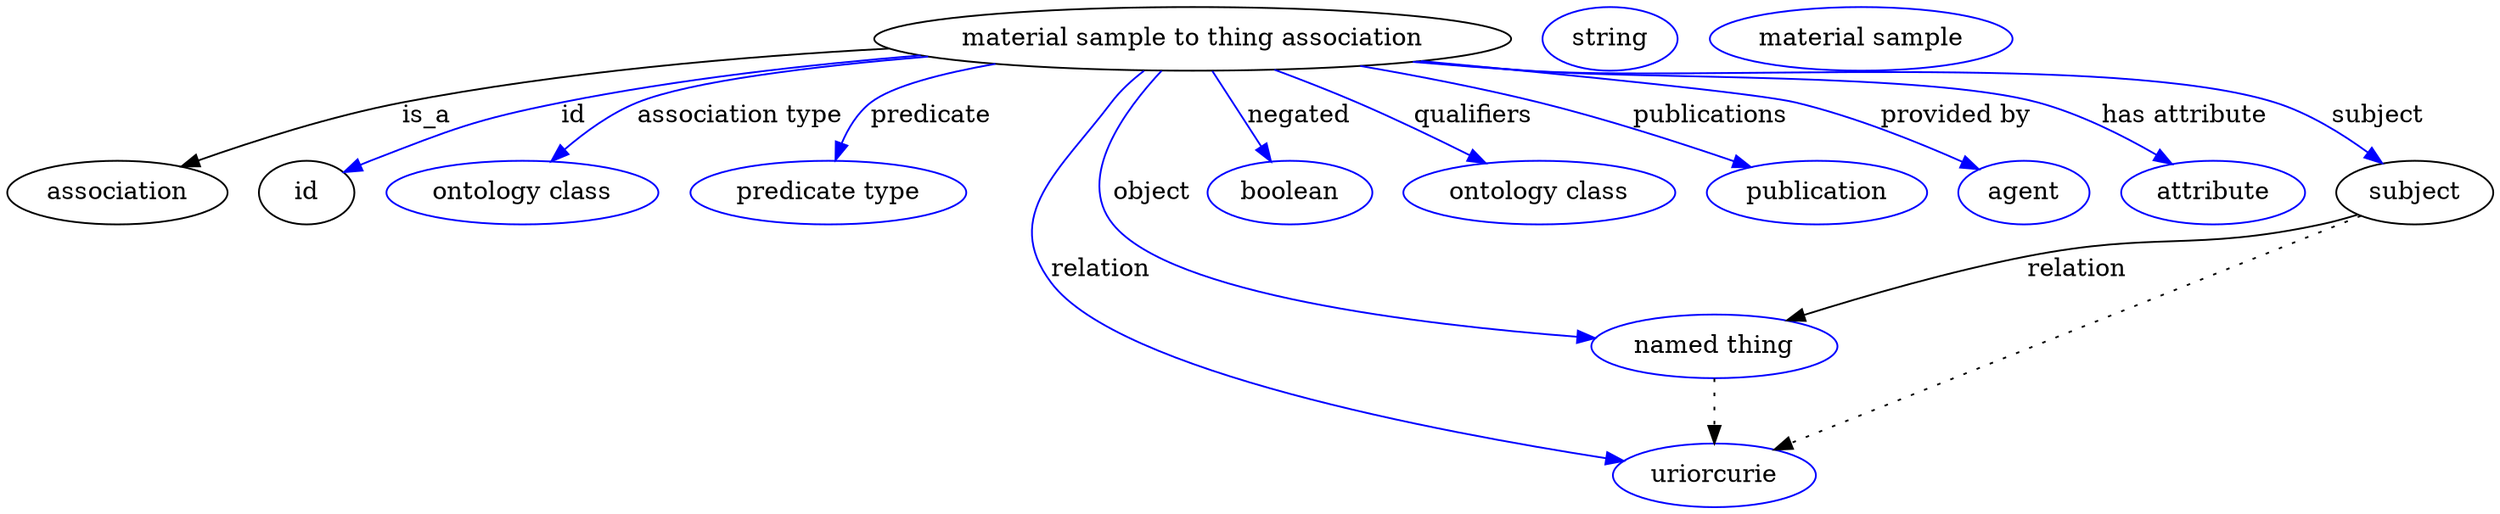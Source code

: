 digraph {
	graph [bb="0,0,1179.8,283"];
	node [label="\N"];
	"material sample to thing association"	 [height=0.5,
		label="material sample to thing association",
		pos="571.05,265",
		width=3.8635];
	association	 [height=0.5,
		pos="50.046,178",
		width=1.3902];
	"material sample to thing association" -> association	 [label=is_a,
		lp="211.05,221.5",
		pos="e,83.08,191.7 438.12,259.55 366.9,254.77 278.01,245.8 200.05,229 162.96,221.01 122.3,206.83 92.681,195.44"];
	id	 [height=0.5,
		pos="145.05,178",
		width=0.75];
	"material sample to thing association" -> id	 [color=blue,
		label=id,
		lp="279.55,221.5",
		pos="e,166.55,189.29 448.96,256.31 394.89,250.9 330.8,242.34 274.05,229 231.35,218.97 221.4,213.17 181.05,196 179.26,195.24 177.44,194.43 \
175.61,193.6",
		style=solid];
	"association type"	 [color=blue,
		height=0.5,
		label="ontology class",
		pos="252.05,178",
		width=1.7151];
	"material sample to thing association" -> "association type"	 [color=blue,
		label="association type",
		lp="357.05,221.5",
		pos="e,267.88,195.59 454.74,255.04 398.78,248.99 338.42,240.25 313.05,229 299.03,222.78 285.7,212.37 275.09,202.56",
		style=solid];
	predicate	 [color=blue,
		height=0.5,
		label="predicate type",
		pos="392.05,178",
		width=1.679];
	"material sample to thing association" -> predicate	 [color=blue,
		label=predicate,
		lp="441.05,221.5",
		pos="e,396.25,196.09 481.74,251.12 453.57,245.29 426.95,237.81 416.05,229 408.63,223.01 403.39,214.2 399.73,205.58",
		style=solid];
	object	 [color=blue,
		height=0.5,
		label="named thing",
		pos="812.05,91",
		width=1.5346];
	"material sample to thing association" -> object	 [color=blue,
		label=object,
		lp="552.05,178",
		pos="e,759.35,96.486 555.37,246.94 537.9,224.54 514.64,186.12 535.05,160 561.13,126.62 675.91,107.05 749.29,97.733",
		style=solid];
	relation	 [color=blue,
		height=0.5,
		label=uriorcurie,
		pos="812.05,18",
		width=1.2638];
	"material sample to thing association" -> relation	 [color=blue,
		label=relation,
		lp="536.05,134.5",
		pos="e,772.16,26.725 547.2,247.12 541.52,241.84 535.97,235.67 532.05,229 508.75,189.38 488.74,164.68 515.05,127 544.05,85.463 685.46,\
47.191 762.23,29.046",
		style=solid];
	negated	 [color=blue,
		height=0.5,
		label=boolean,
		pos="616.05,178",
		width=1.0652];
	"material sample to thing association" -> negated	 [color=blue,
		label=negated,
		lp="618.55,221.5",
		pos="e,606.89,195.71 580.37,246.97 586.69,234.76 595.14,218.41 602.24,204.7",
		style=solid];
	qualifiers	 [color=blue,
		height=0.5,
		label="ontology class",
		pos="734.05,178",
		width=1.7151];
	"material sample to thing association" -> qualifiers	 [color=blue,
		label=qualifiers,
		lp="698.05,221.5",
		pos="e,706.3,194.27 607.64,247.46 619.35,241.72 632.31,235.21 644.05,229 661.86,219.57 681.35,208.61 697.62,199.27",
		style=solid];
	publications	 [color=blue,
		height=0.5,
		label=publication,
		pos="864.05,178",
		width=1.3902];
	"material sample to thing association" -> publications	 [color=blue,
		label=publications,
		lp="803.55,221.5",
		pos="e,831.21,191.72 646.65,249.81 672.64,244.02 701.8,236.89 728.05,229 759.98,219.4 795.22,206.1 821.82,195.5",
		style=solid];
	"provided by"	 [color=blue,
		height=0.5,
		label=agent,
		pos="962.05,178",
		width=0.83048];
	"material sample to thing association" -> "provided by"	 [color=blue,
		label="provided by",
		lp="919.05,221.5",
		pos="e,939.09,189.99 672.87,252.67 742.37,244.03 824.7,233.31 841.05,229 872.24,220.78 905.92,206.07 929.8,194.55",
		style=solid];
	"has attribute"	 [color=blue,
		height=0.5,
		label=attribute,
		pos="1050,178",
		width=1.1193];
	"material sample to thing association" -> "has attribute"	 [color=blue,
		label="has attribute",
		lp="1024.5,221.5",
		pos="e,1028,193.43 670.09,252.33 686.43,250.42 703.2,248.56 719.05,247 824.17,236.62 854.71,258.85 956.05,229 978.49,222.39 1001.6,209.93 \
1019.3,198.98",
		style=solid];
	subject	 [height=0.5,
		pos="1144,178",
		width=0.99297];
	"material sample to thing association" -> subject	 [color=blue,
		label=subject,
		lp="1112.5,221.5",
		pos="e,1125.2,193.6 668.87,252.14 685.59,250.22 702.8,248.41 719.05,247 795.09,240.39 989.23,251.88 1062,229 1081.8,222.78 1101.6,210.66 \
1116.8,199.8",
		style=solid];
	association_id	 [color=blue,
		height=0.5,
		label=string,
		pos="759.05,265",
		width=0.84854];
	object -> relation	 [pos="e,812.05,36.09 812.05,72.955 812.05,64.883 812.05,55.176 812.05,46.182",
		style=dotted];
	subject -> object	 [label=relation,
		lp="984.05,134.5",
		pos="e,847.18,105.04 1117.3,166.03 1111.4,163.75 1105.1,161.58 1099,160 1040.1,144.56 1022.4,155.82 963.05,142 926.61,133.52 886.53,119.77 \
856.83,108.68"];
	subject -> relation	 [pos="e,841.26,32.081 1118,165.45 1059.7,137.37 918.72,69.408 850.4,36.486",
		style=dotted];
	"material sample to thing association_subject"	 [color=blue,
		height=0.5,
		label="material sample",
		pos="875.05,265",
		width=1.8776];
}
